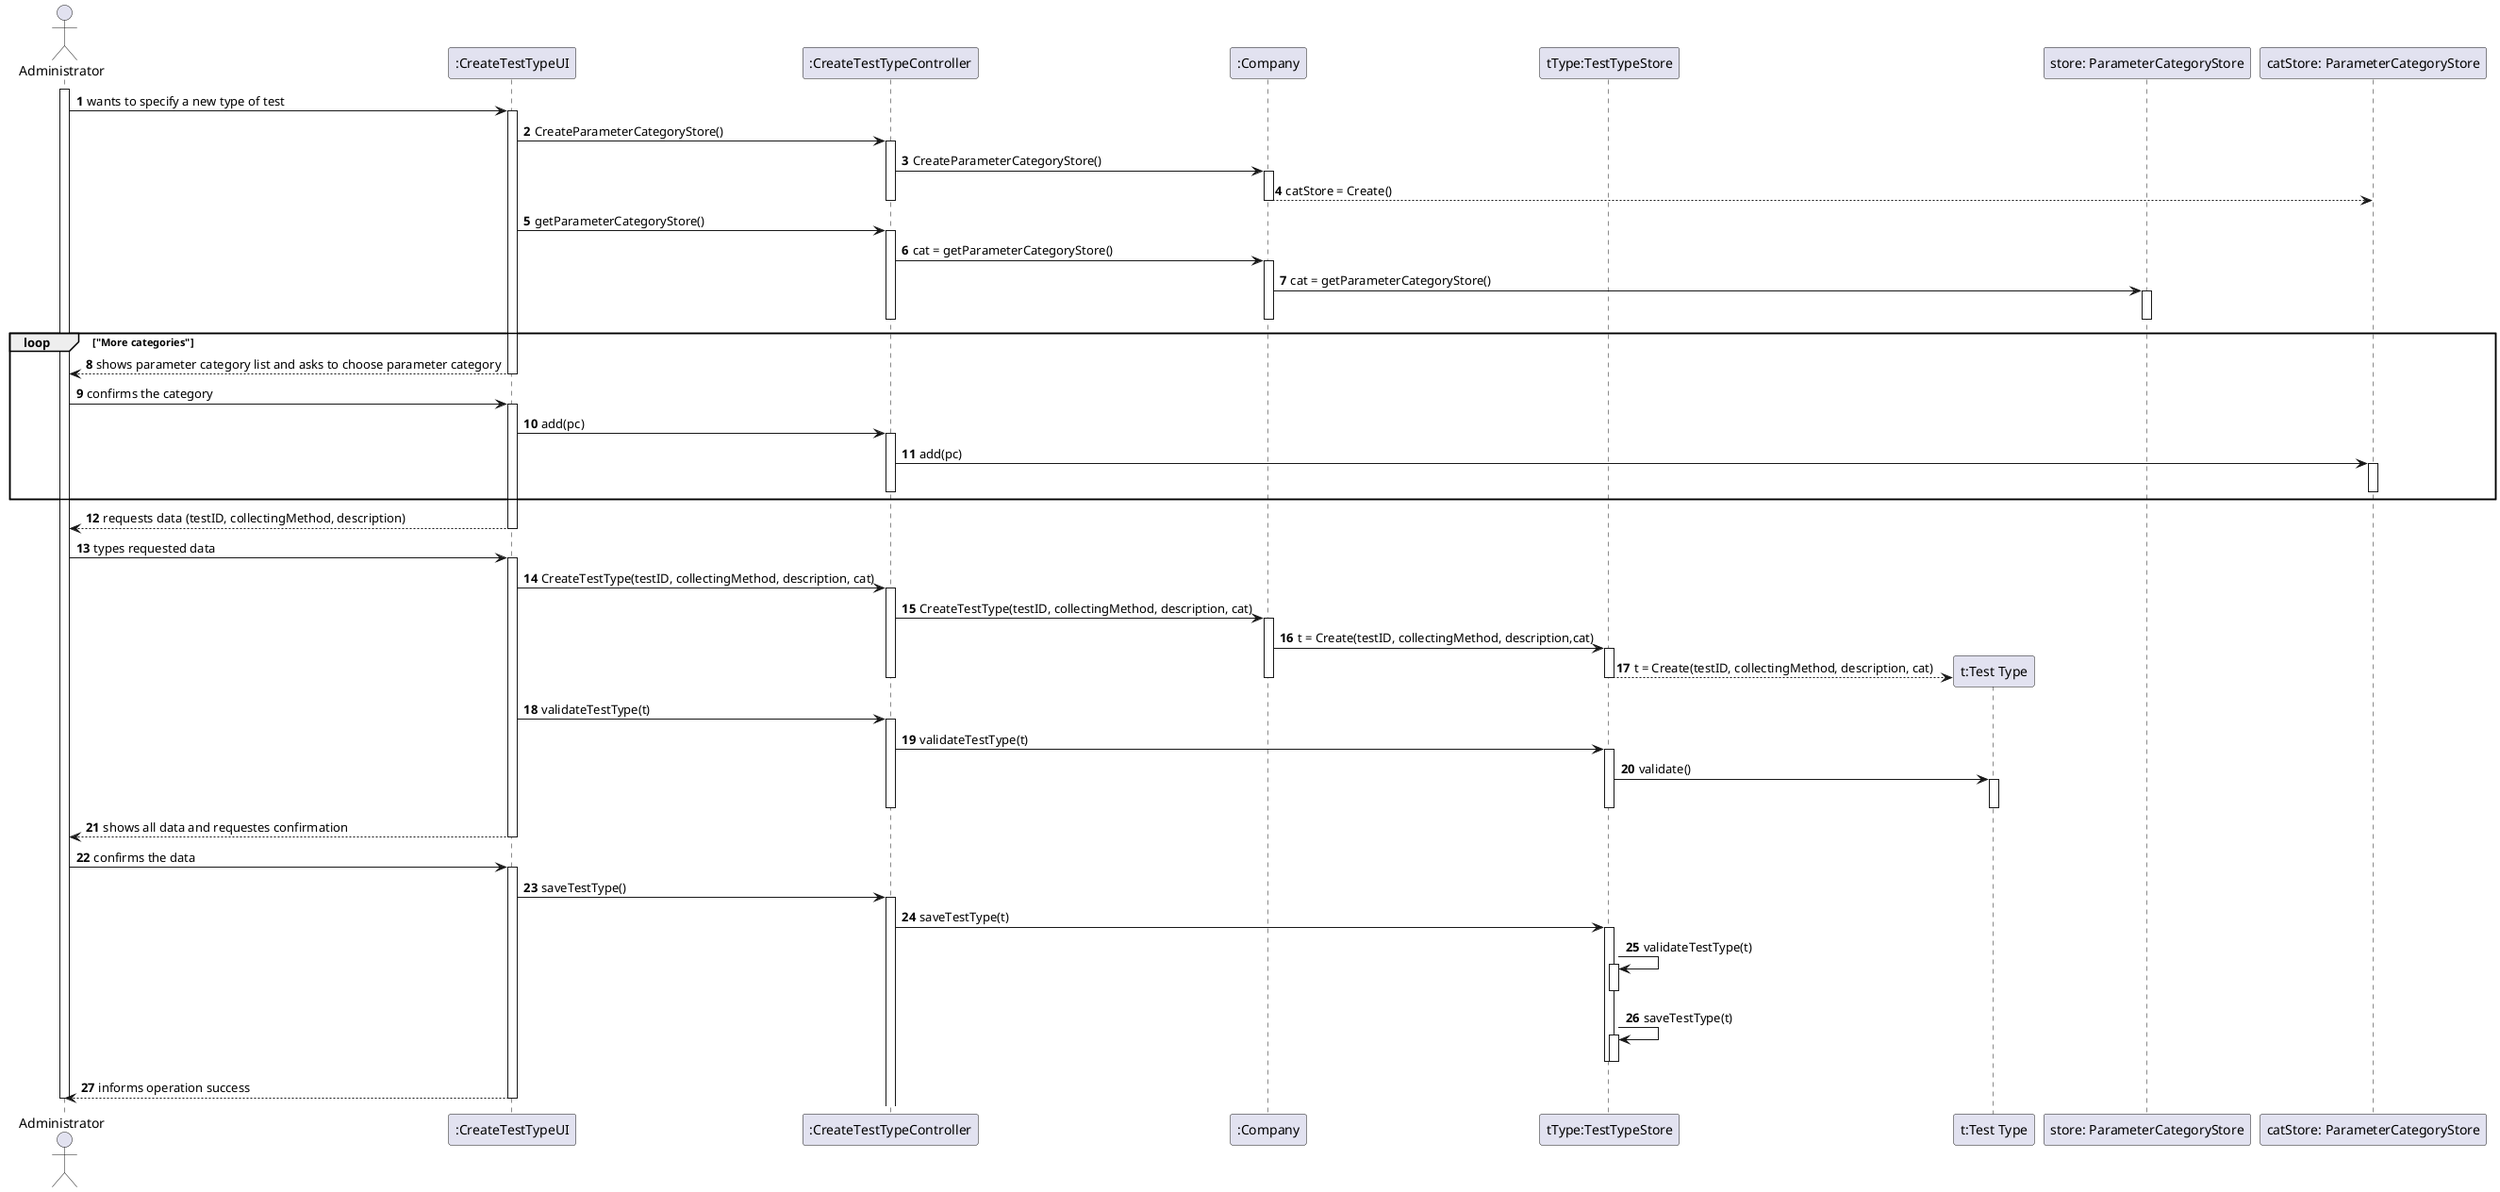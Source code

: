 @startuml
autonumber
actor Administrator as A
participant ":CreateTestTypeUI" as UI
participant ":CreateTestTypeController" as CTRL
participant ":Company" as C
participant "tType:TestTypeStore" as STO
participant "t:Test Type" as T
participant "store: ParameterCategoryStore" as CAT
participant "catStore: ParameterCategoryStore" as CatStore
activate A
A -> UI: wants to specify a new type of test
activate UI


UI -> CTRL: CreateParameterCategoryStore()
activate CTRL
CTRL->C: CreateParameterCategoryStore()
activate C
C--> CatStore : catStore = Create()
deactivate C

deactivate STO
deactivate CTRL


UI -> CTRL: getParameterCategoryStore()
activate CTRL
CTRL -> C : cat = getParameterCategoryStore()
activate C
C->CAT: cat = getParameterCategoryStore()
activate CAT
deactivate CAT
deactivate C
deactivate CTRL

loop "More categories"
UI --> A: shows parameter category list and asks to choose parameter category

deactivate UI
A -> UI: confirms the category
activate UI

UI -> CTRL: add(pc)
activate CTRL
CTRL->CatStore: add(pc)
activate CatStore
deactivate CatStore
deactivate CTRL
end

UI --> A: requests data (testID, collectingMethod, description)
deactivate UI
A -> UI: types requested data
activate UI
UI -> CTRL: CreateTestType(testID, collectingMethod, description, cat)
activate CTRL
CTRL -> C: CreateTestType(testID, collectingMethod, description, cat)
activate C
C -> STO: t = Create(testID, collectingMethod, description,cat)
activate STO
STO--> T**: t = Create(testID, collectingMethod, description, cat)

deactivate STO
deactivate C
deactivate CTRL

UI ->CTRL: validateTestType(t)
activate CTRL
CTRL -> STO: validateTestType(t)
activate STO
STO -> T : validate()
activate T
deactivate T
deactivate STO
deactivate CTRL

UI --> A: shows all data and requestes confirmation
deactivate UI

A -> UI: confirms the data
activate UI




UI-> CTRL : saveTestType()
activate CTRL
CTRL -> STO: saveTestType(t)
activate STO
STO -> STO : validateTestType(t)
activate STO
deactivate STO
STO -> STO : saveTestType(t)
activate STO
deactivate STO
deactivate STO
UI --> A: informs operation success
deactivate UI
deactivate A


@enduml
